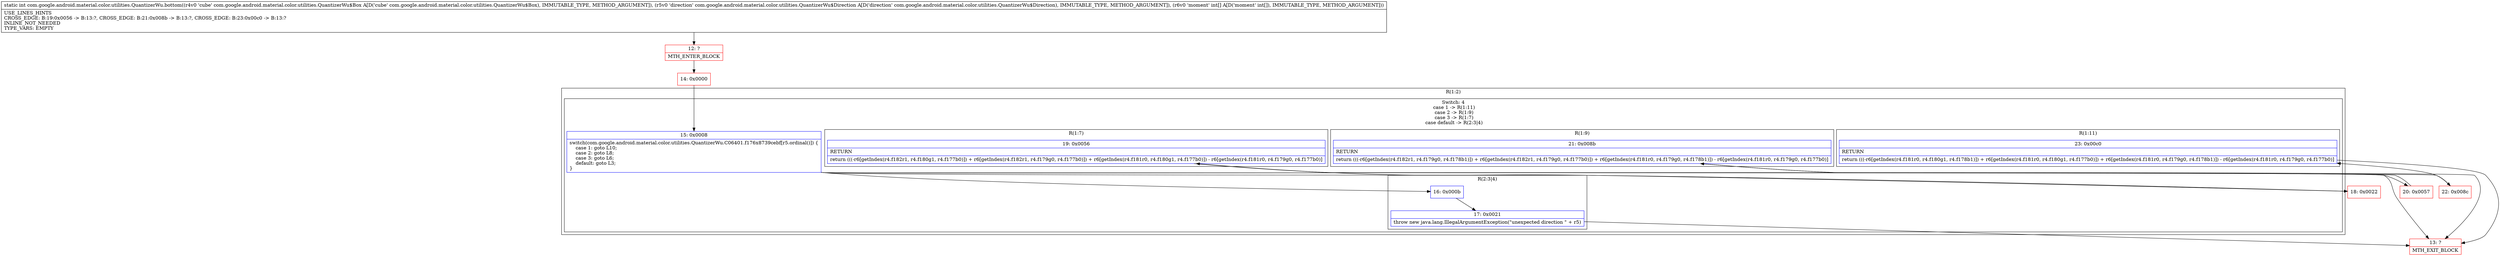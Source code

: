 digraph "CFG forcom.google.android.material.color.utilities.QuantizerWu.bottom(Lcom\/google\/android\/material\/color\/utilities\/QuantizerWu$Box;Lcom\/google\/android\/material\/color\/utilities\/QuantizerWu$Direction;[I)I" {
subgraph cluster_Region_136698791 {
label = "R(1:2)";
node [shape=record,color=blue];
subgraph cluster_SwitchRegion_2032471340 {
label = "Switch: 4
 case 1 -> R(1:11)
 case 2 -> R(1:9)
 case 3 -> R(1:7)
 case default -> R(2:3|4)";
node [shape=record,color=blue];
Node_15 [shape=record,label="{15\:\ 0x0008|switch(com.google.android.material.color.utilities.QuantizerWu.C06401.f176x8739cebf[r5.ordinal()]) \{\l    case 1: goto L10;\l    case 2: goto L8;\l    case 3: goto L6;\l    default: goto L3;\l\}\l}"];
subgraph cluster_Region_5581354 {
label = "R(1:11)";
node [shape=record,color=blue];
Node_23 [shape=record,label="{23\:\ 0x00c0|RETURN\l|return (((\-r6[getIndex(r4.f181r0, r4.f180g1, r4.f178b1)]) + r6[getIndex(r4.f181r0, r4.f180g1, r4.f177b0)]) + r6[getIndex(r4.f181r0, r4.f179g0, r4.f178b1)]) \- r6[getIndex(r4.f181r0, r4.f179g0, r4.f177b0)]\l}"];
}
subgraph cluster_Region_8250883 {
label = "R(1:9)";
node [shape=record,color=blue];
Node_21 [shape=record,label="{21\:\ 0x008b|RETURN\l|return (((\-r6[getIndex(r4.f182r1, r4.f179g0, r4.f178b1)]) + r6[getIndex(r4.f182r1, r4.f179g0, r4.f177b0)]) + r6[getIndex(r4.f181r0, r4.f179g0, r4.f178b1)]) \- r6[getIndex(r4.f181r0, r4.f179g0, r4.f177b0)]\l}"];
}
subgraph cluster_Region_648277320 {
label = "R(1:7)";
node [shape=record,color=blue];
Node_19 [shape=record,label="{19\:\ 0x0056|RETURN\l|return (((\-r6[getIndex(r4.f182r1, r4.f180g1, r4.f177b0)]) + r6[getIndex(r4.f182r1, r4.f179g0, r4.f177b0)]) + r6[getIndex(r4.f181r0, r4.f180g1, r4.f177b0)]) \- r6[getIndex(r4.f181r0, r4.f179g0, r4.f177b0)]\l}"];
}
subgraph cluster_Region_2000607453 {
label = "R(2:3|4)";
node [shape=record,color=blue];
Node_16 [shape=record,label="{16\:\ 0x000b}"];
Node_17 [shape=record,label="{17\:\ 0x0021|throw new java.lang.IllegalArgumentException(\"unexpected direction \" + r5)\l}"];
}
}
}
Node_12 [shape=record,color=red,label="{12\:\ ?|MTH_ENTER_BLOCK\l}"];
Node_14 [shape=record,color=red,label="{14\:\ 0x0000}"];
Node_13 [shape=record,color=red,label="{13\:\ ?|MTH_EXIT_BLOCK\l}"];
Node_18 [shape=record,color=red,label="{18\:\ 0x0022}"];
Node_20 [shape=record,color=red,label="{20\:\ 0x0057}"];
Node_22 [shape=record,color=red,label="{22\:\ 0x008c}"];
MethodNode[shape=record,label="{static int com.google.android.material.color.utilities.QuantizerWu.bottom((r4v0 'cube' com.google.android.material.color.utilities.QuantizerWu$Box A[D('cube' com.google.android.material.color.utilities.QuantizerWu$Box), IMMUTABLE_TYPE, METHOD_ARGUMENT]), (r5v0 'direction' com.google.android.material.color.utilities.QuantizerWu$Direction A[D('direction' com.google.android.material.color.utilities.QuantizerWu$Direction), IMMUTABLE_TYPE, METHOD_ARGUMENT]), (r6v0 'moment' int[] A[D('moment' int[]), IMMUTABLE_TYPE, METHOD_ARGUMENT]))  | USE_LINES_HINTS\lCROSS_EDGE: B:19:0x0056 \-\> B:13:?, CROSS_EDGE: B:21:0x008b \-\> B:13:?, CROSS_EDGE: B:23:0x00c0 \-\> B:13:?\lINLINE_NOT_NEEDED\lTYPE_VARS: EMPTY\l}"];
MethodNode -> Node_12;Node_15 -> Node_16;
Node_15 -> Node_18;
Node_15 -> Node_20;
Node_15 -> Node_22;
Node_23 -> Node_13;
Node_21 -> Node_13;
Node_19 -> Node_13;
Node_16 -> Node_17;
Node_17 -> Node_13;
Node_12 -> Node_14;
Node_14 -> Node_15;
Node_18 -> Node_19;
Node_20 -> Node_21;
Node_22 -> Node_23;
}

